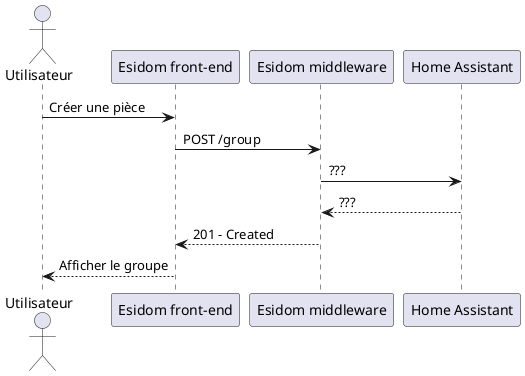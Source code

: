 @startuml créer groupe

actor "Utilisateur" as u
participant "Esidom front-end" as fe
participant "Esidom middleware" as m
participant "Home Assistant" as ha

u -> fe: Créer une pièce
fe -> m: POST /group
m -> ha: ???
ha --> m: ???
m --> fe: 201 - Created
fe --> u: Afficher le groupe

@enduml